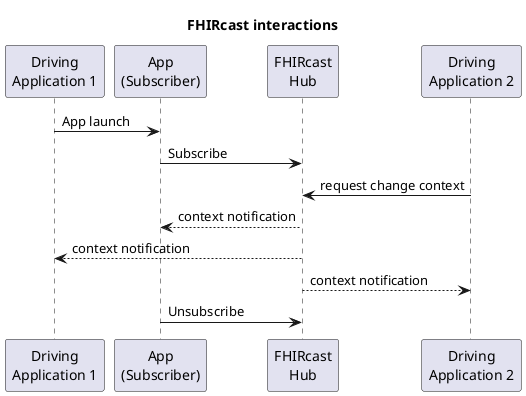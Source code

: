 @startuml

title FHIRcast interactions

participant "Driving\nApplication 1" as DrivingApp1
participant "App\n(Subscriber)" as Subscriber
participant "FHIRcast\nHub" as Hub
participant "Driving\nApplication 2" as DrivingApp2

DrivingApp1 -> Subscriber: App launch
Subscriber -> Hub: Subscribe
DrivingApp2 -> Hub: request change context
Hub --> Subscriber: context notification
Hub --> DrivingApp1: context notification
Hub --> DrivingApp2: context notification
Subscriber -> Hub: Unsubscribe
@enduml